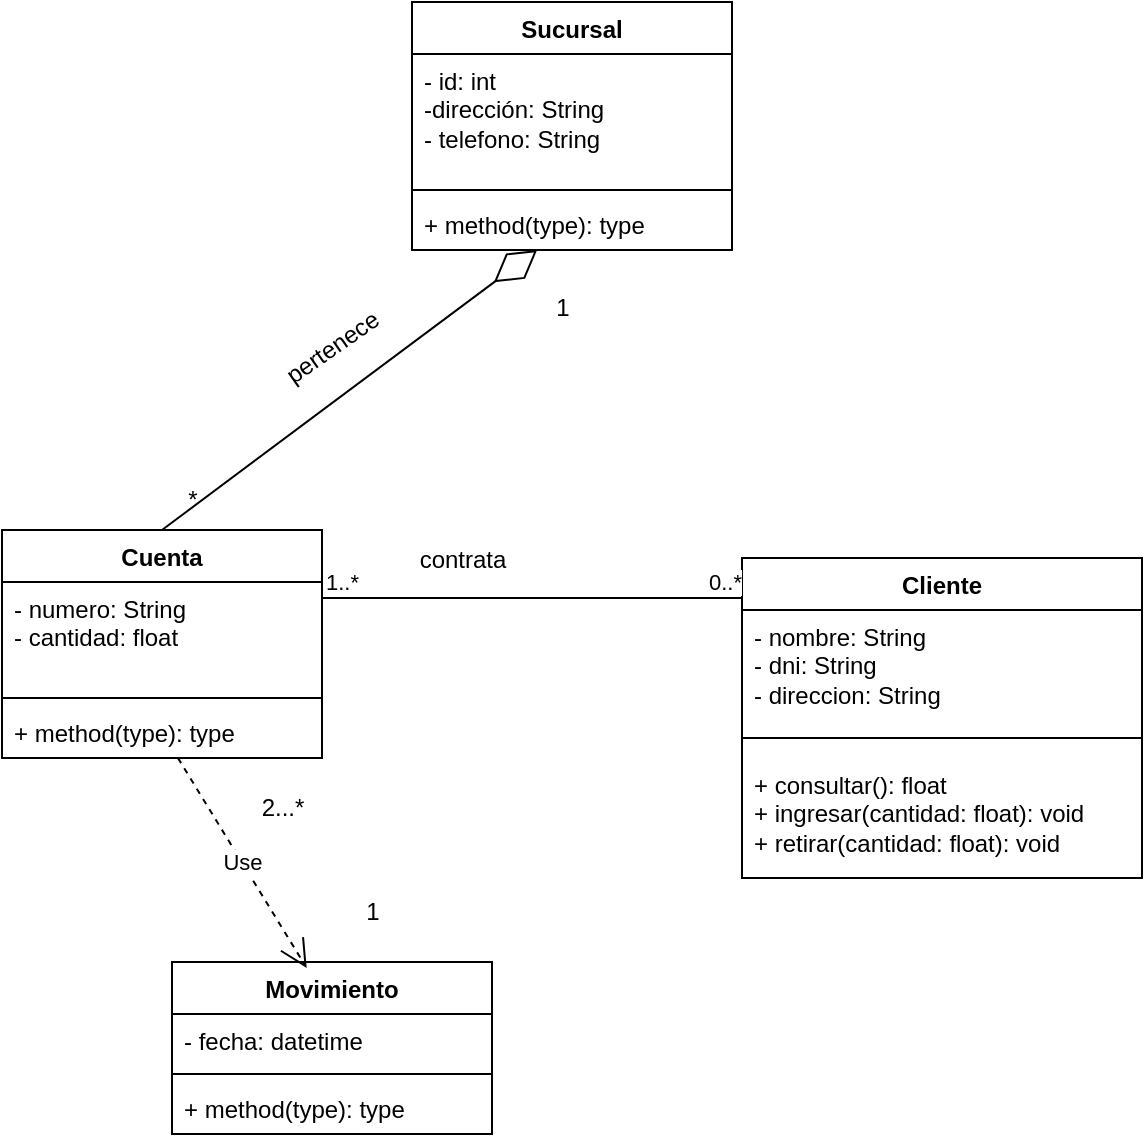 <mxfile version="21.3.2" type="device">
  <diagram id="C5RBs43oDa-KdzZeNtuy" name="Page-1">
    <mxGraphModel dx="1194" dy="1753" grid="1" gridSize="10" guides="1" tooltips="1" connect="1" arrows="1" fold="1" page="1" pageScale="1" pageWidth="827" pageHeight="1169" math="0" shadow="0">
      <root>
        <mxCell id="WIyWlLk6GJQsqaUBKTNV-0" />
        <mxCell id="WIyWlLk6GJQsqaUBKTNV-1" parent="WIyWlLk6GJQsqaUBKTNV-0" />
        <mxCell id="0zgqnpZivHAG_IOQSOj6-0" value="Cliente" style="swimlane;fontStyle=1;align=center;verticalAlign=top;childLayout=stackLayout;horizontal=1;startSize=26;horizontalStack=0;resizeParent=1;resizeParentMax=0;resizeLast=0;collapsible=1;marginBottom=0;whiteSpace=wrap;html=1;" parent="WIyWlLk6GJQsqaUBKTNV-1" vertex="1">
          <mxGeometry x="390" y="210" width="200" height="160" as="geometry" />
        </mxCell>
        <mxCell id="0zgqnpZivHAG_IOQSOj6-1" value="- nombre: String&lt;br&gt;- dni: String&lt;br&gt;- direccion: String&lt;br&gt;" style="text;strokeColor=none;fillColor=none;align=left;verticalAlign=top;spacingLeft=4;spacingRight=4;overflow=hidden;rotatable=0;points=[[0,0.5],[1,0.5]];portConstraint=eastwest;whiteSpace=wrap;html=1;" parent="0zgqnpZivHAG_IOQSOj6-0" vertex="1">
          <mxGeometry y="26" width="200" height="54" as="geometry" />
        </mxCell>
        <mxCell id="0zgqnpZivHAG_IOQSOj6-2" value="" style="line;strokeWidth=1;fillColor=none;align=left;verticalAlign=middle;spacingTop=-1;spacingLeft=3;spacingRight=3;rotatable=0;labelPosition=right;points=[];portConstraint=eastwest;strokeColor=inherit;" parent="0zgqnpZivHAG_IOQSOj6-0" vertex="1">
          <mxGeometry y="80" width="200" height="20" as="geometry" />
        </mxCell>
        <mxCell id="0zgqnpZivHAG_IOQSOj6-3" value="+ consultar(): float&lt;br&gt;+ ingresar(cantidad: float): void&lt;br&gt;+ retirar(cantidad: float): void" style="text;strokeColor=none;fillColor=none;align=left;verticalAlign=top;spacingLeft=4;spacingRight=4;overflow=hidden;rotatable=0;points=[[0,0.5],[1,0.5]];portConstraint=eastwest;whiteSpace=wrap;html=1;" parent="0zgqnpZivHAG_IOQSOj6-0" vertex="1">
          <mxGeometry y="100" width="200" height="60" as="geometry" />
        </mxCell>
        <mxCell id="0zgqnpZivHAG_IOQSOj6-12" value="Cuenta&lt;br&gt;" style="swimlane;fontStyle=1;align=center;verticalAlign=top;childLayout=stackLayout;horizontal=1;startSize=26;horizontalStack=0;resizeParent=1;resizeParentMax=0;resizeLast=0;collapsible=1;marginBottom=0;whiteSpace=wrap;html=1;" parent="WIyWlLk6GJQsqaUBKTNV-1" vertex="1">
          <mxGeometry x="20" y="196" width="160" height="114" as="geometry" />
        </mxCell>
        <mxCell id="0zgqnpZivHAG_IOQSOj6-28" value="" style="endArrow=none;html=1;edgeStyle=orthogonalEdgeStyle;rounded=0;" parent="0zgqnpZivHAG_IOQSOj6-12" target="0zgqnpZivHAG_IOQSOj6-0" edge="1">
          <mxGeometry relative="1" as="geometry">
            <mxPoint x="160" y="34" as="sourcePoint" />
            <mxPoint x="310" y="34" as="targetPoint" />
            <Array as="points">
              <mxPoint x="280" y="34" />
              <mxPoint x="280" y="34" />
            </Array>
          </mxGeometry>
        </mxCell>
        <mxCell id="0zgqnpZivHAG_IOQSOj6-29" value="1..*" style="edgeLabel;resizable=0;html=1;align=left;verticalAlign=bottom;" parent="0zgqnpZivHAG_IOQSOj6-28" connectable="0" vertex="1">
          <mxGeometry x="-1" relative="1" as="geometry">
            <mxPoint as="offset" />
          </mxGeometry>
        </mxCell>
        <mxCell id="0zgqnpZivHAG_IOQSOj6-30" value="0..*" style="edgeLabel;resizable=0;html=1;align=right;verticalAlign=bottom;" parent="0zgqnpZivHAG_IOQSOj6-28" connectable="0" vertex="1">
          <mxGeometry x="1" relative="1" as="geometry">
            <mxPoint as="offset" />
          </mxGeometry>
        </mxCell>
        <mxCell id="0zgqnpZivHAG_IOQSOj6-13" value="- numero: String&lt;br&gt;- cantidad: float" style="text;strokeColor=none;fillColor=none;align=left;verticalAlign=top;spacingLeft=4;spacingRight=4;overflow=hidden;rotatable=0;points=[[0,0.5],[1,0.5]];portConstraint=eastwest;whiteSpace=wrap;html=1;" parent="0zgqnpZivHAG_IOQSOj6-12" vertex="1">
          <mxGeometry y="26" width="160" height="54" as="geometry" />
        </mxCell>
        <mxCell id="0zgqnpZivHAG_IOQSOj6-14" value="" style="line;strokeWidth=1;fillColor=none;align=left;verticalAlign=middle;spacingTop=-1;spacingLeft=3;spacingRight=3;rotatable=0;labelPosition=right;points=[];portConstraint=eastwest;strokeColor=inherit;" parent="0zgqnpZivHAG_IOQSOj6-12" vertex="1">
          <mxGeometry y="80" width="160" height="8" as="geometry" />
        </mxCell>
        <mxCell id="0zgqnpZivHAG_IOQSOj6-15" value="+ method(type): type" style="text;strokeColor=none;fillColor=none;align=left;verticalAlign=top;spacingLeft=4;spacingRight=4;overflow=hidden;rotatable=0;points=[[0,0.5],[1,0.5]];portConstraint=eastwest;whiteSpace=wrap;html=1;" parent="0zgqnpZivHAG_IOQSOj6-12" vertex="1">
          <mxGeometry y="88" width="160" height="26" as="geometry" />
        </mxCell>
        <mxCell id="0zgqnpZivHAG_IOQSOj6-20" value="Movimiento" style="swimlane;fontStyle=1;align=center;verticalAlign=top;childLayout=stackLayout;horizontal=1;startSize=26;horizontalStack=0;resizeParent=1;resizeParentMax=0;resizeLast=0;collapsible=1;marginBottom=0;whiteSpace=wrap;html=1;" parent="WIyWlLk6GJQsqaUBKTNV-1" vertex="1">
          <mxGeometry x="105" y="412" width="160" height="86" as="geometry" />
        </mxCell>
        <mxCell id="0zgqnpZivHAG_IOQSOj6-21" value="- fecha: datetime" style="text;strokeColor=none;fillColor=none;align=left;verticalAlign=top;spacingLeft=4;spacingRight=4;overflow=hidden;rotatable=0;points=[[0,0.5],[1,0.5]];portConstraint=eastwest;whiteSpace=wrap;html=1;" parent="0zgqnpZivHAG_IOQSOj6-20" vertex="1">
          <mxGeometry y="26" width="160" height="26" as="geometry" />
        </mxCell>
        <mxCell id="0zgqnpZivHAG_IOQSOj6-22" value="" style="line;strokeWidth=1;fillColor=none;align=left;verticalAlign=middle;spacingTop=-1;spacingLeft=3;spacingRight=3;rotatable=0;labelPosition=right;points=[];portConstraint=eastwest;strokeColor=inherit;" parent="0zgqnpZivHAG_IOQSOj6-20" vertex="1">
          <mxGeometry y="52" width="160" height="8" as="geometry" />
        </mxCell>
        <mxCell id="0zgqnpZivHAG_IOQSOj6-23" value="+ method(type): type" style="text;strokeColor=none;fillColor=none;align=left;verticalAlign=top;spacingLeft=4;spacingRight=4;overflow=hidden;rotatable=0;points=[[0,0.5],[1,0.5]];portConstraint=eastwest;whiteSpace=wrap;html=1;" parent="0zgqnpZivHAG_IOQSOj6-20" vertex="1">
          <mxGeometry y="60" width="160" height="26" as="geometry" />
        </mxCell>
        <mxCell id="0zgqnpZivHAG_IOQSOj6-24" value="Sucursal" style="swimlane;fontStyle=1;align=center;verticalAlign=top;childLayout=stackLayout;horizontal=1;startSize=26;horizontalStack=0;resizeParent=1;resizeParentMax=0;resizeLast=0;collapsible=1;marginBottom=0;whiteSpace=wrap;html=1;" parent="WIyWlLk6GJQsqaUBKTNV-1" vertex="1">
          <mxGeometry x="225" y="-68" width="160" height="124" as="geometry" />
        </mxCell>
        <mxCell id="0zgqnpZivHAG_IOQSOj6-25" value="- id: int&lt;br&gt;-dirección: String&lt;br&gt;- telefono: String" style="text;strokeColor=none;fillColor=none;align=left;verticalAlign=top;spacingLeft=4;spacingRight=4;overflow=hidden;rotatable=0;points=[[0,0.5],[1,0.5]];portConstraint=eastwest;whiteSpace=wrap;html=1;" parent="0zgqnpZivHAG_IOQSOj6-24" vertex="1">
          <mxGeometry y="26" width="160" height="64" as="geometry" />
        </mxCell>
        <mxCell id="0zgqnpZivHAG_IOQSOj6-26" value="" style="line;strokeWidth=1;fillColor=none;align=left;verticalAlign=middle;spacingTop=-1;spacingLeft=3;spacingRight=3;rotatable=0;labelPosition=right;points=[];portConstraint=eastwest;strokeColor=inherit;" parent="0zgqnpZivHAG_IOQSOj6-24" vertex="1">
          <mxGeometry y="90" width="160" height="8" as="geometry" />
        </mxCell>
        <mxCell id="0zgqnpZivHAG_IOQSOj6-27" value="+ method(type): type" style="text;strokeColor=none;fillColor=none;align=left;verticalAlign=top;spacingLeft=4;spacingRight=4;overflow=hidden;rotatable=0;points=[[0,0.5],[1,0.5]];portConstraint=eastwest;whiteSpace=wrap;html=1;" parent="0zgqnpZivHAG_IOQSOj6-24" vertex="1">
          <mxGeometry y="98" width="160" height="26" as="geometry" />
        </mxCell>
        <mxCell id="0zgqnpZivHAG_IOQSOj6-31" value="contrata" style="text;html=1;align=center;verticalAlign=middle;resizable=0;points=[];autosize=1;strokeColor=none;fillColor=none;" parent="WIyWlLk6GJQsqaUBKTNV-1" vertex="1">
          <mxGeometry x="215" y="196" width="70" height="30" as="geometry" />
        </mxCell>
        <mxCell id="0zgqnpZivHAG_IOQSOj6-32" value="" style="endArrow=diamondThin;endFill=0;endSize=24;html=1;rounded=0;exitX=0.5;exitY=0;exitDx=0;exitDy=0;" parent="WIyWlLk6GJQsqaUBKTNV-1" source="0zgqnpZivHAG_IOQSOj6-12" target="0zgqnpZivHAG_IOQSOj6-27" edge="1">
          <mxGeometry width="160" relative="1" as="geometry">
            <mxPoint x="210" y="290" as="sourcePoint" />
            <mxPoint x="370" y="290" as="targetPoint" />
          </mxGeometry>
        </mxCell>
        <mxCell id="0zgqnpZivHAG_IOQSOj6-33" value="1" style="text;html=1;align=center;verticalAlign=middle;resizable=0;points=[];autosize=1;strokeColor=none;fillColor=none;" parent="WIyWlLk6GJQsqaUBKTNV-1" vertex="1">
          <mxGeometry x="285" y="70" width="30" height="30" as="geometry" />
        </mxCell>
        <mxCell id="0zgqnpZivHAG_IOQSOj6-34" value="*" style="text;html=1;align=center;verticalAlign=middle;resizable=0;points=[];autosize=1;strokeColor=none;fillColor=none;" parent="WIyWlLk6GJQsqaUBKTNV-1" vertex="1">
          <mxGeometry x="100" y="166" width="30" height="30" as="geometry" />
        </mxCell>
        <mxCell id="0zgqnpZivHAG_IOQSOj6-37" value="pertenece" style="text;html=1;align=center;verticalAlign=middle;resizable=0;points=[];autosize=1;strokeColor=none;fillColor=none;rotation=-35;" parent="WIyWlLk6GJQsqaUBKTNV-1" vertex="1">
          <mxGeometry x="145" y="90" width="80" height="30" as="geometry" />
        </mxCell>
        <mxCell id="GHZIKQ215-GLOnrUEU0o-0" value="Use" style="endArrow=open;endSize=12;dashed=1;html=1;rounded=0;entryX=0.421;entryY=0.035;entryDx=0;entryDy=0;entryPerimeter=0;" parent="WIyWlLk6GJQsqaUBKTNV-1" source="0zgqnpZivHAG_IOQSOj6-15" target="0zgqnpZivHAG_IOQSOj6-20" edge="1">
          <mxGeometry width="160" relative="1" as="geometry">
            <mxPoint x="340" y="200" as="sourcePoint" />
            <mxPoint x="500" y="200" as="targetPoint" />
          </mxGeometry>
        </mxCell>
        <mxCell id="GHZIKQ215-GLOnrUEU0o-1" value="2...*" style="text;html=1;align=center;verticalAlign=middle;resizable=0;points=[];autosize=1;strokeColor=none;fillColor=none;" parent="WIyWlLk6GJQsqaUBKTNV-1" vertex="1">
          <mxGeometry x="140" y="320" width="40" height="30" as="geometry" />
        </mxCell>
        <mxCell id="GHZIKQ215-GLOnrUEU0o-2" value="1" style="text;html=1;align=center;verticalAlign=middle;resizable=0;points=[];autosize=1;strokeColor=none;fillColor=none;" parent="WIyWlLk6GJQsqaUBKTNV-1" vertex="1">
          <mxGeometry x="190" y="372" width="30" height="30" as="geometry" />
        </mxCell>
      </root>
    </mxGraphModel>
  </diagram>
</mxfile>
